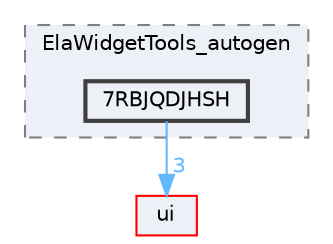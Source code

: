 digraph "7RBJQDJHSH"
{
 // LATEX_PDF_SIZE
  bgcolor="transparent";
  edge [fontname=Helvetica,fontsize=10,labelfontname=Helvetica,labelfontsize=10];
  node [fontname=Helvetica,fontsize=10,shape=box,height=0.2,width=0.4];
  compound=true
  subgraph clusterdir_b7f4e611935c48702b9c513ed8803feb {
    graph [ bgcolor="#edf0f7", pencolor="grey50", label="ElaWidgetTools_autogen", fontname=Helvetica,fontsize=10 style="filled,dashed", URL="dir_b7f4e611935c48702b9c513ed8803feb.html",tooltip=""]
  dir_0b3d089be223f22a313cdbb8e08ccf5c [label="7RBJQDJHSH", fillcolor="#edf0f7", color="grey25", style="filled,bold", URL="dir_0b3d089be223f22a313cdbb8e08ccf5c.html",tooltip=""];
  }
  dir_1788f8309b1a812dcb800a185471cf6c [label="ui", fillcolor="#edf0f7", color="red", style="filled", URL="dir_1788f8309b1a812dcb800a185471cf6c.html",tooltip=""];
  dir_0b3d089be223f22a313cdbb8e08ccf5c->dir_1788f8309b1a812dcb800a185471cf6c [headlabel="3", labeldistance=1.5 headhref="dir_000016_000351.html" href="dir_000016_000351.html" color="steelblue1" fontcolor="steelblue1"];
}
